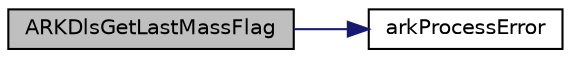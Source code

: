 digraph "ARKDlsGetLastMassFlag"
{
  edge [fontname="Helvetica",fontsize="10",labelfontname="Helvetica",labelfontsize="10"];
  node [fontname="Helvetica",fontsize="10",shape=record];
  rankdir="LR";
  Node4 [label="ARKDlsGetLastMassFlag",height=0.2,width=0.4,color="black", fillcolor="grey75", style="filled", fontcolor="black"];
  Node4 -> Node5 [color="midnightblue",fontsize="10",style="solid",fontname="Helvetica"];
  Node5 [label="arkProcessError",height=0.2,width=0.4,color="black", fillcolor="white", style="filled",URL="$dc/d49/arkode_8c.html#aba6159e58f2e8ed8560e9bdbf6f6d4c0"];
}
